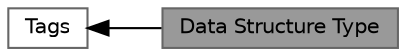 digraph "Data Structure Type"
{
 // LATEX_PDF_SIZE
  bgcolor="transparent";
  edge [fontname=Helvetica,fontsize=10,labelfontname=Helvetica,labelfontsize=10];
  node [fontname=Helvetica,fontsize=10,shape=box,height=0.2,width=0.4];
  rankdir=LR;
  Node1 [id="Node000001",label="Data Structure Type",height=0.2,width=0.4,color="gray40", fillcolor="grey60", style="filled", fontcolor="black",tooltip=" "];
  Node2 [id="Node000002",label="Tags",height=0.2,width=0.4,color="grey40", fillcolor="white", style="filled",URL="$group__tags.html",tooltip=" "];
  Node2->Node1 [shape=plaintext, dir="back", style="solid"];
}
